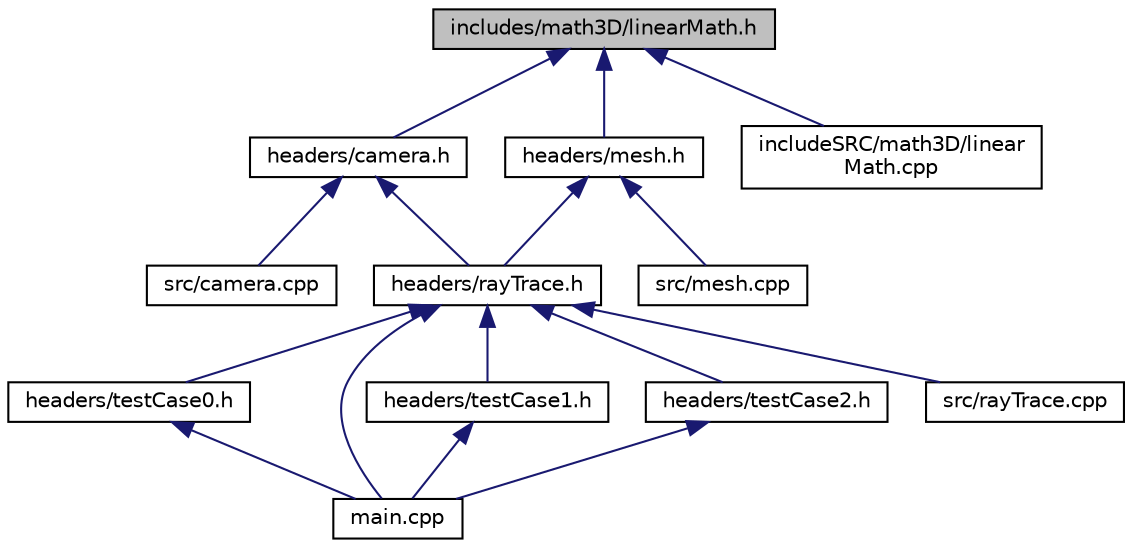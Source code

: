 digraph "includes/math3D/linearMath.h"
{
  edge [fontname="Helvetica",fontsize="10",labelfontname="Helvetica",labelfontsize="10"];
  node [fontname="Helvetica",fontsize="10",shape=record];
  Node2 [label="includes/math3D/linearMath.h",height=0.2,width=0.4,color="black", fillcolor="grey75", style="filled", fontcolor="black"];
  Node2 -> Node3 [dir="back",color="midnightblue",fontsize="10",style="solid",fontname="Helvetica"];
  Node3 [label="headers/camera.h",height=0.2,width=0.4,color="black", fillcolor="white", style="filled",URL="$camera_8h.html",tooltip="Defines a camera class and exports associated functions. "];
  Node3 -> Node4 [dir="back",color="midnightblue",fontsize="10",style="solid",fontname="Helvetica"];
  Node4 [label="headers/rayTrace.h",height=0.2,width=0.4,color="black", fillcolor="white", style="filled",URL="$rayTrace_8h.html",tooltip="Exports function(s) for initializing triangles and Producing images using ray tracing. "];
  Node4 -> Node5 [dir="back",color="midnightblue",fontsize="10",style="solid",fontname="Helvetica"];
  Node5 [label="headers/testCase0.h",height=0.2,width=0.4,color="black", fillcolor="white", style="filled",URL="$testCase0_8h.html",tooltip="Exports function(s) for generating a scene to showcase diffuse lighting. "];
  Node5 -> Node6 [dir="back",color="midnightblue",fontsize="10",style="solid",fontname="Helvetica"];
  Node6 [label="main.cpp",height=0.2,width=0.4,color="black", fillcolor="white", style="filled",URL="$main_8cpp.html"];
  Node4 -> Node7 [dir="back",color="midnightblue",fontsize="10",style="solid",fontname="Helvetica"];
  Node7 [label="headers/testCase1.h",height=0.2,width=0.4,color="black", fillcolor="white", style="filled",URL="$testCase1_8h.html",tooltip="Exports function(s) for generating a scene to showcase reflections. "];
  Node7 -> Node6 [dir="back",color="midnightblue",fontsize="10",style="solid",fontname="Helvetica"];
  Node4 -> Node8 [dir="back",color="midnightblue",fontsize="10",style="solid",fontname="Helvetica"];
  Node8 [label="headers/testCase2.h",height=0.2,width=0.4,color="black", fillcolor="white", style="filled",URL="$testCase2_8h.html",tooltip="Exports function(s) for generating a scene to showcase refraction and total internal reflection..."];
  Node8 -> Node6 [dir="back",color="midnightblue",fontsize="10",style="solid",fontname="Helvetica"];
  Node4 -> Node6 [dir="back",color="midnightblue",fontsize="10",style="solid",fontname="Helvetica"];
  Node4 -> Node9 [dir="back",color="midnightblue",fontsize="10",style="solid",fontname="Helvetica"];
  Node9 [label="src/rayTrace.cpp",height=0.2,width=0.4,color="black", fillcolor="white", style="filled",URL="$rayTrace_8cpp.html"];
  Node3 -> Node10 [dir="back",color="midnightblue",fontsize="10",style="solid",fontname="Helvetica"];
  Node10 [label="src/camera.cpp",height=0.2,width=0.4,color="black", fillcolor="white", style="filled",URL="$camera_8cpp.html"];
  Node2 -> Node11 [dir="back",color="midnightblue",fontsize="10",style="solid",fontname="Helvetica"];
  Node11 [label="headers/mesh.h",height=0.2,width=0.4,color="black", fillcolor="white", style="filled",URL="$mesh_8h.html",tooltip="Defines a triangle class and a collTriangle class that can be calculated from an instance of triangle..."];
  Node11 -> Node4 [dir="back",color="midnightblue",fontsize="10",style="solid",fontname="Helvetica"];
  Node11 -> Node12 [dir="back",color="midnightblue",fontsize="10",style="solid",fontname="Helvetica"];
  Node12 [label="src/mesh.cpp",height=0.2,width=0.4,color="black", fillcolor="white", style="filled",URL="$mesh_8cpp.html"];
  Node2 -> Node13 [dir="back",color="midnightblue",fontsize="10",style="solid",fontname="Helvetica"];
  Node13 [label="includeSRC/math3D/linear\lMath.cpp",height=0.2,width=0.4,color="black", fillcolor="white", style="filled",URL="$linearMath_8cpp.html"];
}
